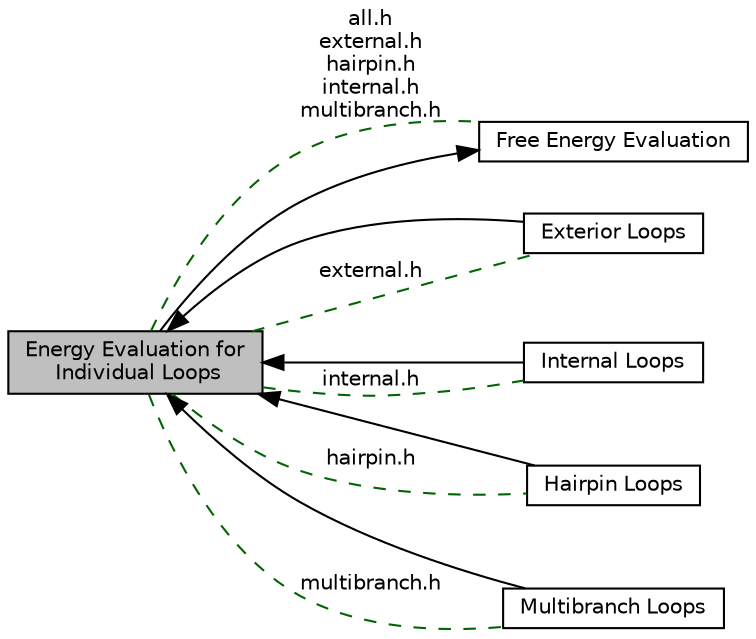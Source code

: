 digraph "Energy Evaluation for Individual Loops"
{
  bgcolor="transparent";
  edge [fontname="Helvetica",fontsize="10",labelfontname="Helvetica",labelfontsize="10"];
  node [fontname="Helvetica",fontsize="10",shape=box];
  rankdir=LR;
  Node2 [label="Exterior Loops",height=0.2,width=0.4,color="black",URL="$group__eval__loops__ext.html",tooltip="Functions to evaluate the free energy contributions for exterior loops."];
  Node1 [label="Free Energy Evaluation",height=0.2,width=0.4,color="black",URL="$group__eval.html",tooltip="Functions and variables related to free energy evaluation of sequence/structure pairs."];
  Node0 [label="Energy Evaluation for\l Individual Loops",height=0.2,width=0.4,color="black", fillcolor="grey75", style="filled", fontcolor="black",tooltip="Functions to evaluate the free energy of particular types of loops."];
  Node4 [label="Internal Loops",height=0.2,width=0.4,color="black",URL="$group__eval__loops__int.html",tooltip="Functions to evaluate the free energy contributions for internal loops."];
  Node3 [label="Hairpin Loops",height=0.2,width=0.4,color="black",URL="$group__eval__loops__hp.html",tooltip="Functions to evaluate the free energy contributions for hairpin loops."];
  Node5 [label="Multibranch Loops",height=0.2,width=0.4,color="black",URL="$group__eval__loops__mb.html",tooltip="Functions to evaluate the free energy contributions for mutlibranch loops."];
  Node1->Node0 [shape=plaintext, dir="back", style="solid"];
  Node0->Node2 [shape=plaintext, dir="back", style="solid"];
  Node0->Node3 [shape=plaintext, dir="back", style="solid"];
  Node0->Node4 [shape=plaintext, dir="back", style="solid"];
  Node0->Node5 [shape=plaintext, dir="back", style="solid"];
  Node0->Node1 [shape=plaintext, label="all.h\nexternal.h\nhairpin.h\ninternal.h\nmultibranch.h", color="darkgreen", dir="none", style="dashed"];
  Node0->Node2 [shape=plaintext, label="external.h", color="darkgreen", dir="none", style="dashed"];
  Node0->Node3 [shape=plaintext, label="hairpin.h", color="darkgreen", dir="none", style="dashed"];
  Node0->Node4 [shape=plaintext, label="internal.h", color="darkgreen", dir="none", style="dashed"];
  Node0->Node5 [shape=plaintext, label="multibranch.h", color="darkgreen", dir="none", style="dashed"];
}
